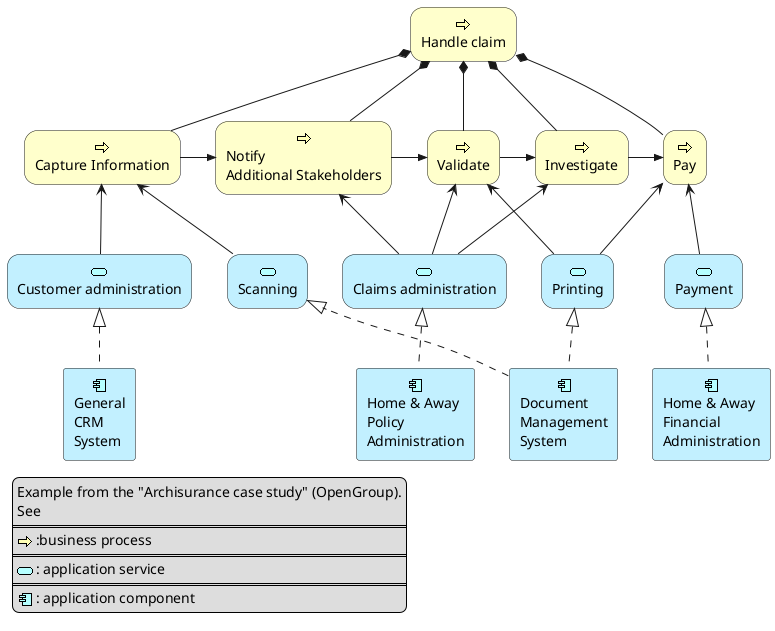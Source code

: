 @startuml
'Example diagram using Archimate syntax
'For documentation see https://plantuml.com/archimate-diagram

skinparam rectangle<<behavior>> {
	roundCorner 25
}
sprite $bProcess jar:archimate/business-process
sprite $aService jar:archimate/application-service
sprite $aComponent jar:archimate/application-component

rectangle "Handle claim"  as HC <<$bProcess>><<behavior>> #Business
rectangle "Capture Information"  as CI <<$bProcess>><<behavior>> #Business
rectangle "Notify\nAdditional Stakeholders" as NAS <<$bProcess>><<behavior>> #Business
rectangle "Validate" as V <<$bProcess>><<behavior>> #Business
rectangle "Investigate" as I <<$bProcess>><<behavior>> #Business
rectangle "Pay" as P <<$bProcess>><<behavior>> #Business

HC *-down- CI
HC *-down- NAS
HC *-down- V
HC *-down- I
HC *-down- P

CI -right->> NAS
NAS -right->> V
V -right->> I
I -right->> P

rectangle "Scanning" as scanning <<$aService>><<behavior>> #Application
rectangle "Customer administration" as customerAdministration <<$aService>><<behavior>> #Application
rectangle "Claims administration" as claimsAdministration <<$aService>><<behavior>> #Application
rectangle Printing <<$aService>><<behavior>> #Application
rectangle Payment <<$aService>><<behavior>> #Application

scanning -up-> CI
customerAdministration  -up-> CI
claimsAdministration -up-> NAS
claimsAdministration -up-> V
claimsAdministration -up-> I
Payment -up-> P

Printing -up-> V
Printing -up-> P

rectangle "Document\nManagement\nSystem" as DMS <<$aComponent>> #Application
rectangle "General\nCRM\nSystem" as CRM <<$aComponent>>  #Application
rectangle "Home & Away\nPolicy\nAdministration" as HAPA <<$aComponent>> #Application
rectangle "Home & Away\nFinancial\nAdministration" as HFPA <<$aComponent>>  #Application

DMS .up.|> scanning
DMS .up.|> Printing
CRM .up.|> customerAdministration
HAPA .up.|> claimsAdministration
HFPA .up.|> Payment

legend left
Example from the "Archisurance case study" (OpenGroup).
See
====
<$bProcess> :business process
====
<$aService> : application service
====
<$aComponent> : application component
endlegend
@enduml
